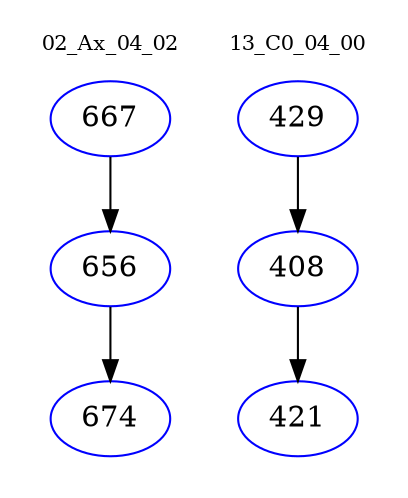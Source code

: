 digraph{
subgraph cluster_0 {
color = white
label = "02_Ax_04_02";
fontsize=10;
T0_667 [label="667", color="blue"]
T0_667 -> T0_656 [color="black"]
T0_656 [label="656", color="blue"]
T0_656 -> T0_674 [color="black"]
T0_674 [label="674", color="blue"]
}
subgraph cluster_1 {
color = white
label = "13_C0_04_00";
fontsize=10;
T1_429 [label="429", color="blue"]
T1_429 -> T1_408 [color="black"]
T1_408 [label="408", color="blue"]
T1_408 -> T1_421 [color="black"]
T1_421 [label="421", color="blue"]
}
}

